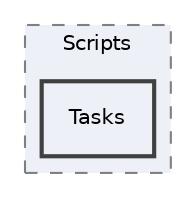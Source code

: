 digraph "Editor/UniRx/Scripts/Tasks"
{
 // LATEX_PDF_SIZE
  edge [fontname="Helvetica",fontsize="10",labelfontname="Helvetica",labelfontsize="10"];
  node [fontname="Helvetica",fontsize="10",shape=record];
  compound=true
  subgraph clusterdir_78290d64b6a94e1392a62afc773d87b1 {
    graph [ bgcolor="#edf0f7", pencolor="grey50", style="filled,dashed,", label="Scripts", fontname="Helvetica", fontsize="10", URL="dir_78290d64b6a94e1392a62afc773d87b1.html"]
  dir_6629dc43e62100d7bf2c987d651c4e40 [shape=box, label="Tasks", style="filled,bold,", fillcolor="#edf0f7", color="grey25", URL="dir_6629dc43e62100d7bf2c987d651c4e40.html"];
  }
}

